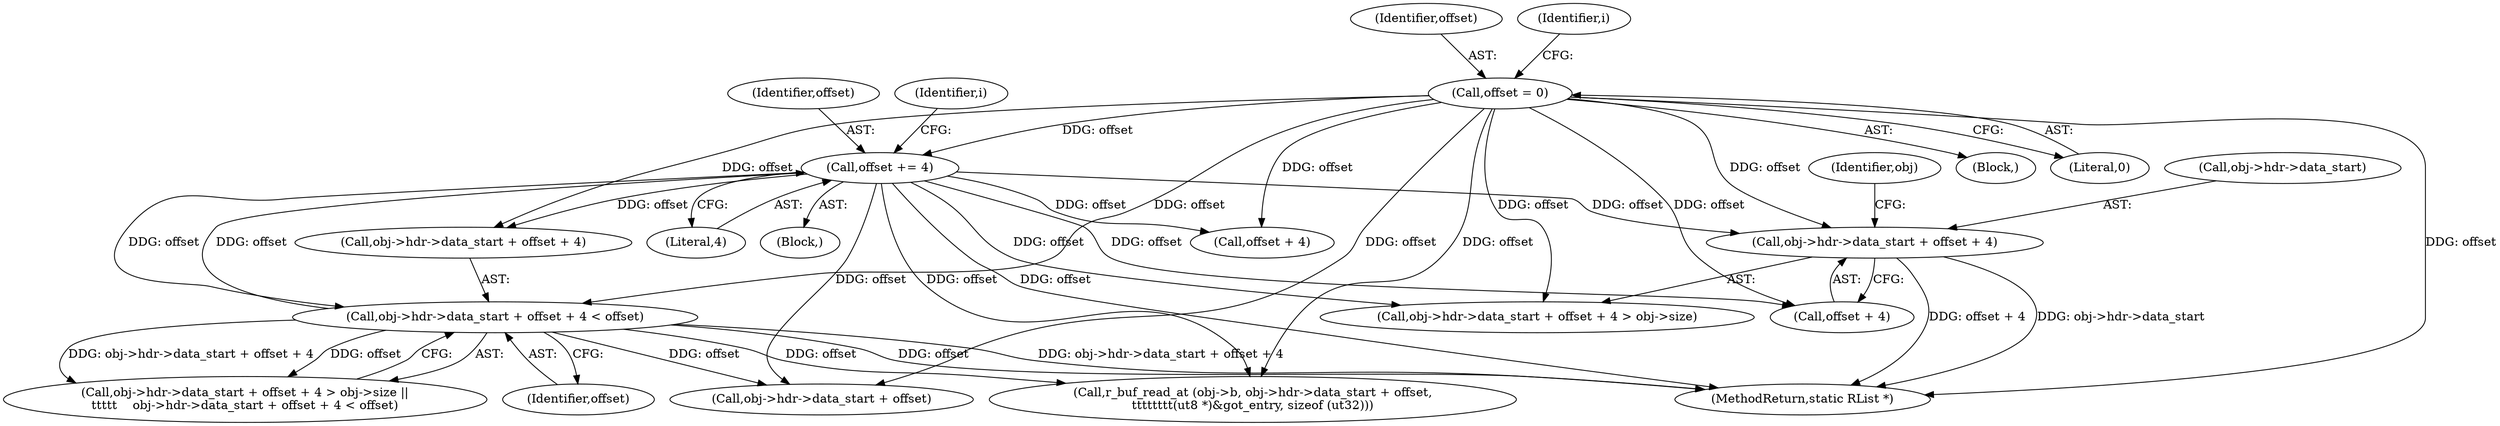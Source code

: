 digraph "0_radare2_72794dc3523bbd5bb370de3c5857cb736c387e18_0@pointer" {
"1000201" [label="(Call,obj->hdr->data_start + offset + 4)"];
"1000180" [label="(Call,offset = 0)"];
"1000191" [label="(Call,offset += 4)"];
"1000213" [label="(Call,obj->hdr->data_start + offset + 4 < offset)"];
"1000214" [label="(Call,obj->hdr->data_start + offset + 4)"];
"1000211" [label="(Identifier,obj)"];
"1000201" [label="(Call,obj->hdr->data_start + offset + 4)"];
"1000193" [label="(Literal,4)"];
"1000202" [label="(Call,obj->hdr->data_start)"];
"1000213" [label="(Call,obj->hdr->data_start + offset + 4 < offset)"];
"1000180" [label="(Call,offset = 0)"];
"1000232" [label="(Call,obj->hdr->data_start + offset)"];
"1000192" [label="(Identifier,offset)"];
"1000178" [label="(Block,)"];
"1000195" [label="(Identifier,i)"];
"1000223" [label="(Identifier,offset)"];
"1000182" [label="(Literal,0)"];
"1000228" [label="(Call,r_buf_read_at (obj->b, obj->hdr->data_start + offset,\n\t\t\t\t\t\t\t\t(ut8 *)&got_entry, sizeof (ut32)))"];
"1000190" [label="(Block,)"];
"1000191" [label="(Call,offset += 4)"];
"1000200" [label="(Call,obj->hdr->data_start + offset + 4 > obj->size)"];
"1000220" [label="(Call,offset + 4)"];
"1000199" [label="(Call,obj->hdr->data_start + offset + 4 > obj->size ||\n\t\t\t\t\t    obj->hdr->data_start + offset + 4 < offset)"];
"1000568" [label="(MethodReturn,static RList *)"];
"1000181" [label="(Identifier,offset)"];
"1000207" [label="(Call,offset + 4)"];
"1000185" [label="(Identifier,i)"];
"1000201" -> "1000200"  [label="AST: "];
"1000201" -> "1000207"  [label="CFG: "];
"1000202" -> "1000201"  [label="AST: "];
"1000207" -> "1000201"  [label="AST: "];
"1000211" -> "1000201"  [label="CFG: "];
"1000201" -> "1000568"  [label="DDG: offset + 4"];
"1000201" -> "1000568"  [label="DDG: obj->hdr->data_start"];
"1000180" -> "1000201"  [label="DDG: offset"];
"1000191" -> "1000201"  [label="DDG: offset"];
"1000180" -> "1000178"  [label="AST: "];
"1000180" -> "1000182"  [label="CFG: "];
"1000181" -> "1000180"  [label="AST: "];
"1000182" -> "1000180"  [label="AST: "];
"1000185" -> "1000180"  [label="CFG: "];
"1000180" -> "1000568"  [label="DDG: offset"];
"1000180" -> "1000191"  [label="DDG: offset"];
"1000180" -> "1000200"  [label="DDG: offset"];
"1000180" -> "1000207"  [label="DDG: offset"];
"1000180" -> "1000213"  [label="DDG: offset"];
"1000180" -> "1000214"  [label="DDG: offset"];
"1000180" -> "1000220"  [label="DDG: offset"];
"1000180" -> "1000228"  [label="DDG: offset"];
"1000180" -> "1000232"  [label="DDG: offset"];
"1000191" -> "1000190"  [label="AST: "];
"1000191" -> "1000193"  [label="CFG: "];
"1000192" -> "1000191"  [label="AST: "];
"1000193" -> "1000191"  [label="AST: "];
"1000195" -> "1000191"  [label="CFG: "];
"1000191" -> "1000568"  [label="DDG: offset"];
"1000213" -> "1000191"  [label="DDG: offset"];
"1000191" -> "1000200"  [label="DDG: offset"];
"1000191" -> "1000207"  [label="DDG: offset"];
"1000191" -> "1000213"  [label="DDG: offset"];
"1000191" -> "1000214"  [label="DDG: offset"];
"1000191" -> "1000220"  [label="DDG: offset"];
"1000191" -> "1000228"  [label="DDG: offset"];
"1000191" -> "1000232"  [label="DDG: offset"];
"1000213" -> "1000199"  [label="AST: "];
"1000213" -> "1000223"  [label="CFG: "];
"1000214" -> "1000213"  [label="AST: "];
"1000223" -> "1000213"  [label="AST: "];
"1000199" -> "1000213"  [label="CFG: "];
"1000213" -> "1000568"  [label="DDG: offset"];
"1000213" -> "1000568"  [label="DDG: obj->hdr->data_start + offset + 4"];
"1000213" -> "1000199"  [label="DDG: obj->hdr->data_start + offset + 4"];
"1000213" -> "1000199"  [label="DDG: offset"];
"1000213" -> "1000228"  [label="DDG: offset"];
"1000213" -> "1000232"  [label="DDG: offset"];
}
